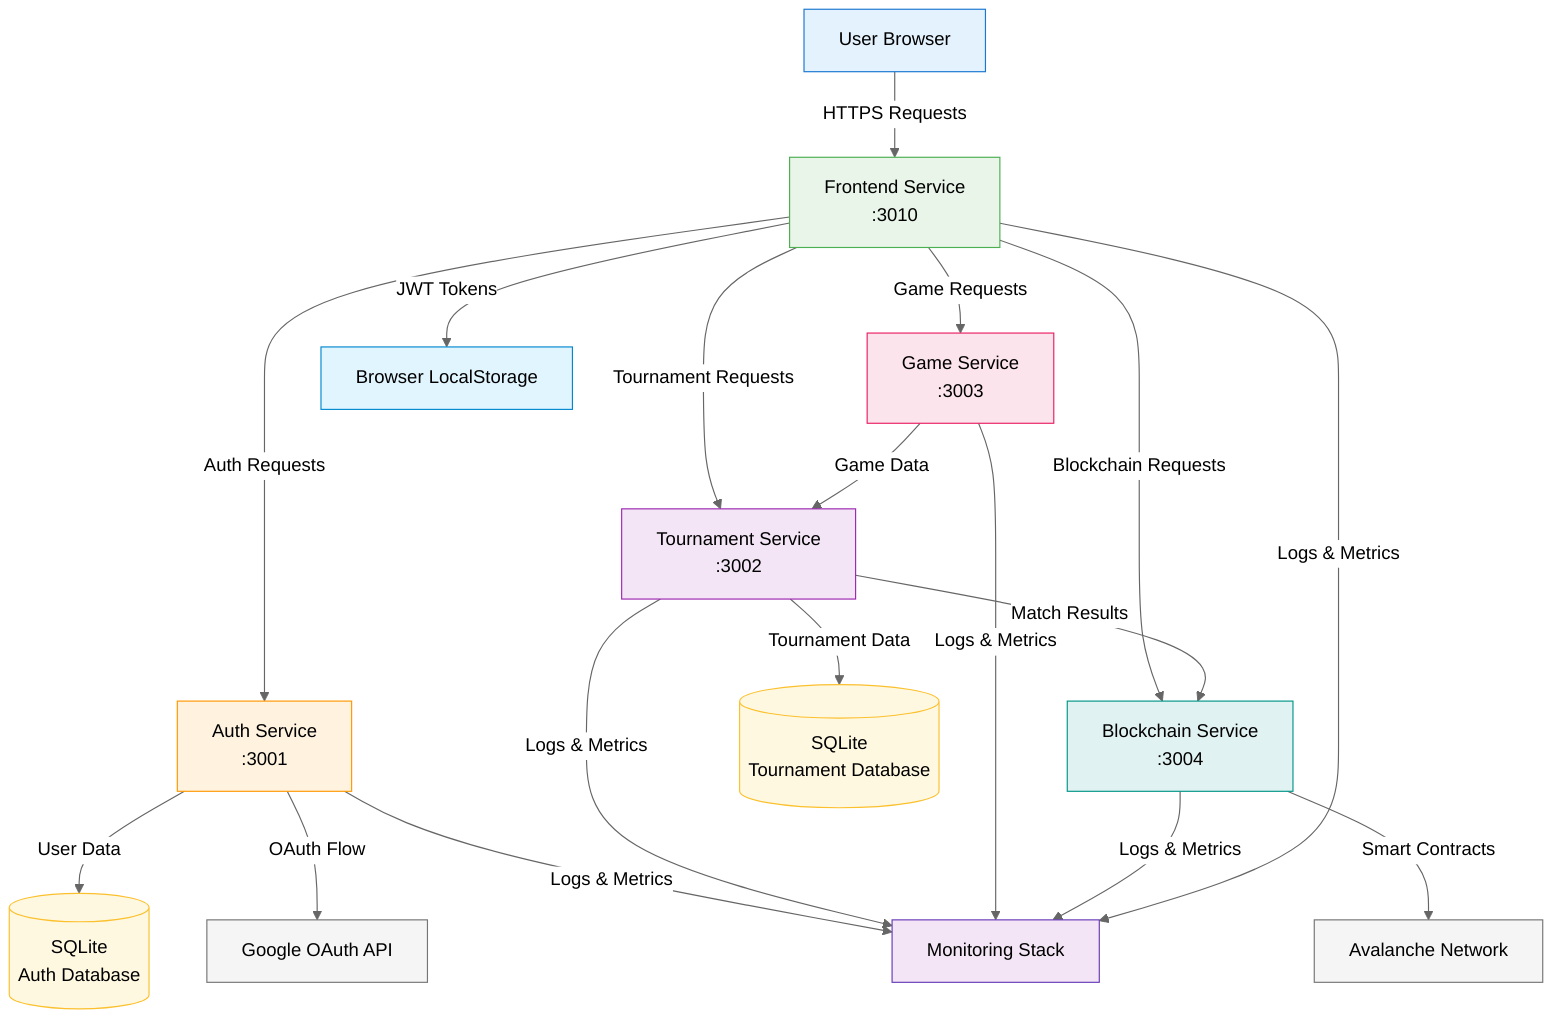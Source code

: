 %%{init: {'theme':'neutral'}}%%
flowchart TD
    %% User Layer
    User[User Browser] -->|HTTPS Requests| Frontend[Frontend Service<br/>:3010]
    
    %% API Gateway Pattern
    Frontend -->|Auth Requests| Auth[Auth Service<br/>:3001]
    Frontend -->|Tournament Requests| Tournament[Tournament Service<br/>:3002]
    Frontend -->|Game Requests| Game[Game Service<br/>:3003]
    Frontend -->|Blockchain Requests| Blockchain[Blockchain Service<br/>:3004]
    
    %% Database Layer
    Auth -->|User Data| AuthDB[(SQLite<br/>Auth Database)]
    Tournament -->|Tournament Data| TournamentDB[(SQLite<br/>Tournament Database)]
    
    %% External Services
    Auth -->|OAuth Flow| Google[Google OAuth API]
    Blockchain -->|Smart Contracts| Avalanche[Avalanche Network]
    
    %% Inter-service Communication
    Tournament -->|Match Results| Blockchain
    Game -->|Game Data| Tournament
    
    %% Browser Storage
    Frontend -->|JWT Tokens| LocalStorage[Browser LocalStorage]
    
    %% Monitoring Data Flow
    Auth -->|Logs & Metrics| Monitoring[Monitoring Stack]
    Tournament -->|Logs & Metrics| Monitoring
    Game -->|Logs & Metrics| Monitoring
    Blockchain -->|Logs & Metrics| Monitoring
    Frontend -->|Logs & Metrics| Monitoring
    
    %% Styling
    style User fill:#e3f2fd,stroke:#1976d2
    style Frontend fill:#e8f5e8,stroke:#4caf50
    style Auth fill:#fff3e0,stroke:#ff9800
    style Tournament fill:#f3e5f5,stroke:#9c27b0
    style Game fill:#fce4ec,stroke:#e91e63
    style Blockchain fill:#e0f2f1,stroke:#009688
    style AuthDB fill:#fff8e1,stroke:#fbc02d
    style TournamentDB fill:#fff8e1,stroke:#fbc02d
    style Google fill:#f5f5f5,stroke:#757575
    style Avalanche fill:#f5f5f5,stroke:#757575
    style LocalStorage fill:#e1f5fe,stroke:#0288d1
    style Monitoring fill:#f3e5f5,stroke:#673ab7